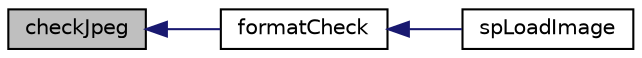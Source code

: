digraph "checkJpeg"
{
  edge [fontname="Helvetica",fontsize="10",labelfontname="Helvetica",labelfontsize="10"];
  node [fontname="Helvetica",fontsize="10",shape=record];
  rankdir="LR";
  Node5 [label="checkJpeg",height=0.2,width=0.4,color="black", fillcolor="grey75", style="filled", fontcolor="black"];
  Node5 -> Node6 [dir="back",color="midnightblue",fontsize="10",style="solid",fontname="Helvetica"];
  Node6 [label="formatCheck",height=0.2,width=0.4,color="black", fillcolor="white", style="filled",URL="$_load_image_8cpp.html#a1fcf54613d3063e9ec575e5f7641dd2d"];
  Node6 -> Node7 [dir="back",color="midnightblue",fontsize="10",style="solid",fontname="Helvetica"];
  Node7 [label="spLoadImage",height=0.2,width=0.4,color="black", fillcolor="white", style="filled",URL="$_load_image_8cpp.html#ae0a97d9df669bd0e3d6ebab35d1a0559"];
}
